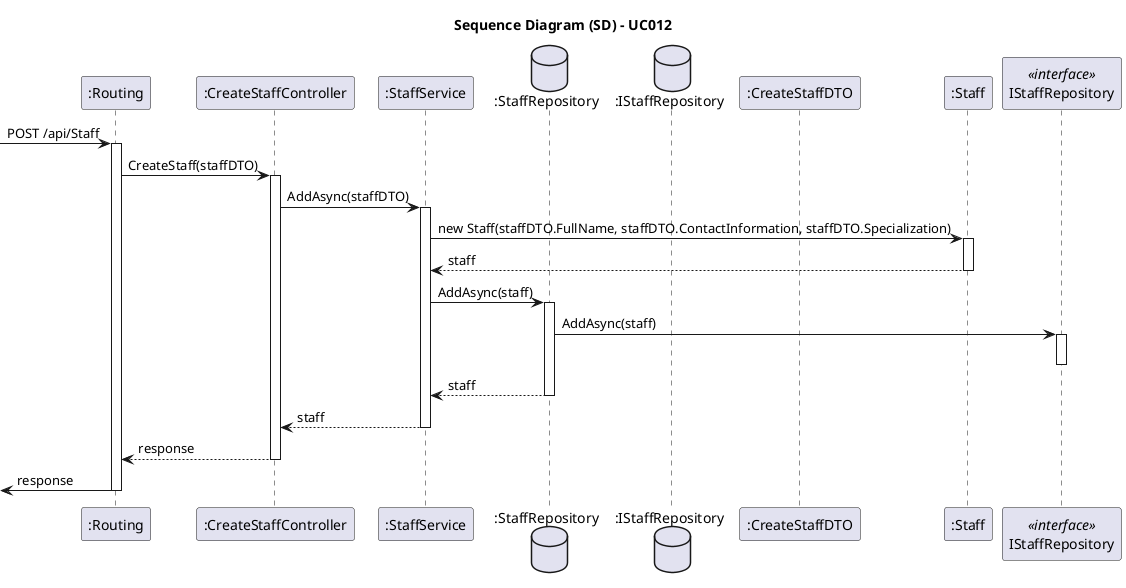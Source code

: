 @startuml
skinparam packageStyle rectangle
skinparam shadowing false
skinparam linetype polyline

skinparam classAttributeIconSize 0

title Sequence Diagram (SD) - UC012

participant ":Routing" as Routing
participant ":CreateStaffController" as Controller
participant ":StaffService" as Service
database ":StaffRepository" as Repository
database ":IStaffRepository" as IRepository
participant ":CreateStaffDTO" as StaffDTO
participant ":Staff" as Domain
participant IStaffRepository as InterfaceStaffRepository <<interface>>

-> Routing: POST /api/Staff
activate Routing

Routing -> Controller: CreateStaff(staffDTO)
activate Controller

    Controller -> Service: AddAsync(staffDTO)
    activate Service

        Service -> Domain: new Staff(staffDTO.FullName, staffDTO.ContactInformation, staffDTO.Specialization)
        activate Domain
            Domain --> Service: staff
        deactivate Domain

        Service -> Repository: AddAsync(staff)
        activate Repository

            Repository -> InterfaceStaffRepository: AddAsync(staff)
            activate InterfaceStaffRepository
            deactivate InterfaceStaffRepository

        Repository --> Service: staff
        deactivate Repository

    Service --> Controller: staff
    deactivate Service

Controller --> Routing: response 
deactivate Controller

<- Routing: response
deactivate Routing

@enduml